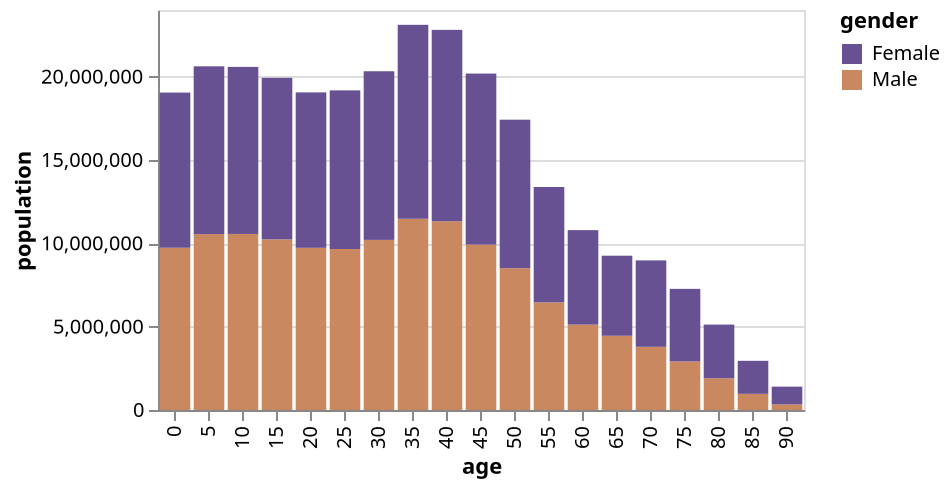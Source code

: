 {"$schema": "https://vega.github.io/schema/vega-lite/v4.json", "description": "A bar chart showing the US population distribution of age groups and gender in 2000.", "data": {"values": [{"year": 1850, "age": 0, "sex": 1, "people": 1483789}, {"year": 1850, "age": 0, "sex": 2, "people": 1450376}, {"year": 1850, "age": 5, "sex": 1, "people": 1411067}, {"year": 1850, "age": 5, "sex": 2, "people": 1359668}, {"year": 1850, "age": 10, "sex": 1, "people": 1260099}, {"year": 1850, "age": 10, "sex": 2, "people": 1216114}, {"year": 1850, "age": 15, "sex": 1, "people": 1077133}, {"year": 1850, "age": 15, "sex": 2, "people": 1110619}, {"year": 1850, "age": 20, "sex": 1, "people": 1017281}, {"year": 1850, "age": 20, "sex": 2, "people": 1003841}, {"year": 1850, "age": 25, "sex": 1, "people": 862547}, {"year": 1850, "age": 25, "sex": 2, "people": 799482}, {"year": 1850, "age": 30, "sex": 1, "people": 730638}, {"year": 1850, "age": 30, "sex": 2, "people": 639636}, {"year": 1850, "age": 35, "sex": 1, "people": 588487}, {"year": 1850, "age": 35, "sex": 2, "people": 505012}, {"year": 1850, "age": 40, "sex": 1, "people": 475911}, {"year": 1850, "age": 40, "sex": 2, "people": 428185}, {"year": 1850, "age": 45, "sex": 1, "people": 384211}, {"year": 1850, "age": 45, "sex": 2, "people": 341254}, {"year": 1850, "age": 50, "sex": 1, "people": 321343}, {"year": 1850, "age": 50, "sex": 2, "people": 286580}, {"year": 1850, "age": 55, "sex": 1, "people": 194080}, {"year": 1850, "age": 55, "sex": 2, "people": 187208}, {"year": 1850, "age": 60, "sex": 1, "people": 174976}, {"year": 1850, "age": 60, "sex": 2, "people": 162236}, {"year": 1850, "age": 65, "sex": 1, "people": 106827}, {"year": 1850, "age": 65, "sex": 2, "people": 105534}, {"year": 1850, "age": 70, "sex": 1, "people": 73677}, {"year": 1850, "age": 70, "sex": 2, "people": 71762}, {"year": 1850, "age": 75, "sex": 1, "people": 40834}, {"year": 1850, "age": 75, "sex": 2, "people": 40229}, {"year": 1850, "age": 80, "sex": 1, "people": 23449}, {"year": 1850, "age": 80, "sex": 2, "people": 22949}, {"year": 1850, "age": 85, "sex": 1, "people": 8186}, {"year": 1850, "age": 85, "sex": 2, "people": 10511}, {"year": 1850, "age": 90, "sex": 1, "people": 5259}, {"year": 1850, "age": 90, "sex": 2, "people": 6569}, {"year": 1860, "age": 0, "sex": 1, "people": 2120846}, {"year": 1860, "age": 0, "sex": 2, "people": 2092162}, {"year": 1860, "age": 5, "sex": 1, "people": 1804467}, {"year": 1860, "age": 5, "sex": 2, "people": 1778772}, {"year": 1860, "age": 10, "sex": 1, "people": 1612640}, {"year": 1860, "age": 10, "sex": 2, "people": 1540350}, {"year": 1860, "age": 15, "sex": 1, "people": 1438094}, {"year": 1860, "age": 15, "sex": 2, "people": 1495999}, {"year": 1860, "age": 20, "sex": 1, "people": 1351121}, {"year": 1860, "age": 20, "sex": 2, "people": 1370462}, {"year": 1860, "age": 25, "sex": 1, "people": 1217615}, {"year": 1860, "age": 25, "sex": 2, "people": 1116373}, {"year": 1860, "age": 30, "sex": 1, "people": 1043174}, {"year": 1860, "age": 30, "sex": 2, "people": 936055}, {"year": 1860, "age": 35, "sex": 1, "people": 866910}, {"year": 1860, "age": 35, "sex": 2, "people": 737136}, {"year": 1860, "age": 40, "sex": 1, "people": 699434}, {"year": 1860, "age": 40, "sex": 2, "people": 616826}, {"year": 1860, "age": 45, "sex": 1, "people": 552404}, {"year": 1860, "age": 45, "sex": 2, "people": 461739}, {"year": 1860, "age": 50, "sex": 1, "people": 456176}, {"year": 1860, "age": 50, "sex": 2, "people": 407305}, {"year": 1860, "age": 55, "sex": 1, "people": 292417}, {"year": 1860, "age": 55, "sex": 2, "people": 267224}, {"year": 1860, "age": 60, "sex": 1, "people": 260887}, {"year": 1860, "age": 60, "sex": 2, "people": 249735}, {"year": 1860, "age": 65, "sex": 1, "people": 149331}, {"year": 1860, "age": 65, "sex": 2, "people": 141405}, {"year": 1860, "age": 70, "sex": 1, "people": 98465}, {"year": 1860, "age": 70, "sex": 2, "people": 101778}, {"year": 1860, "age": 75, "sex": 1, "people": 56699}, {"year": 1860, "age": 75, "sex": 2, "people": 57597}, {"year": 1860, "age": 80, "sex": 1, "people": 29007}, {"year": 1860, "age": 80, "sex": 2, "people": 29506}, {"year": 1860, "age": 85, "sex": 1, "people": 10434}, {"year": 1860, "age": 85, "sex": 2, "people": 14053}, {"year": 1860, "age": 90, "sex": 1, "people": 7232}, {"year": 1860, "age": 90, "sex": 2, "people": 6622}, {"year": 1870, "age": 0, "sex": 1, "people": 2800083}, {"year": 1870, "age": 0, "sex": 2, "people": 2717102}, {"year": 1870, "age": 5, "sex": 1, "people": 2428469}, {"year": 1870, "age": 5, "sex": 2, "people": 2393680}, {"year": 1870, "age": 10, "sex": 1, "people": 2427341}, {"year": 1870, "age": 10, "sex": 2, "people": 2342670}, {"year": 1870, "age": 15, "sex": 1, "people": 1958390}, {"year": 1870, "age": 15, "sex": 2, "people": 2077248}, {"year": 1870, "age": 20, "sex": 1, "people": 1805303}, {"year": 1870, "age": 20, "sex": 2, "people": 1909382}, {"year": 1870, "age": 25, "sex": 1, "people": 1509059}, {"year": 1870, "age": 25, "sex": 2, "people": 1574285}, {"year": 1870, "age": 30, "sex": 1, "people": 1251534}, {"year": 1870, "age": 30, "sex": 2, "people": 1275629}, {"year": 1870, "age": 35, "sex": 1, "people": 1185336}, {"year": 1870, "age": 35, "sex": 2, "people": 1137490}, {"year": 1870, "age": 40, "sex": 1, "people": 968861}, {"year": 1870, "age": 40, "sex": 2, "people": 944401}, {"year": 1870, "age": 45, "sex": 1, "people": 852672}, {"year": 1870, "age": 45, "sex": 2, "people": 747916}, {"year": 1870, "age": 50, "sex": 1, "people": 736387}, {"year": 1870, "age": 50, "sex": 2, "people": 637801}, {"year": 1870, "age": 55, "sex": 1, "people": 486036}, {"year": 1870, "age": 55, "sex": 2, "people": 407819}, {"year": 1870, "age": 60, "sex": 1, "people": 399264}, {"year": 1870, "age": 60, "sex": 2, "people": 374801}, {"year": 1870, "age": 65, "sex": 1, "people": 260829}, {"year": 1870, "age": 65, "sex": 2, "people": 239080}, {"year": 1870, "age": 70, "sex": 1, "people": 173364}, {"year": 1870, "age": 70, "sex": 2, "people": 165501}, {"year": 1870, "age": 75, "sex": 1, "people": 86929}, {"year": 1870, "age": 75, "sex": 2, "people": 89540}, {"year": 1870, "age": 80, "sex": 1, "people": 47427}, {"year": 1870, "age": 80, "sex": 2, "people": 54190}, {"year": 1870, "age": 85, "sex": 1, "people": 15891}, {"year": 1870, "age": 85, "sex": 2, "people": 19302}, {"year": 1870, "age": 90, "sex": 1, "people": 8649}, {"year": 1870, "age": 90, "sex": 2, "people": 13068}, {"year": 1880, "age": 0, "sex": 1, "people": 3533662}, {"year": 1880, "age": 0, "sex": 2, "people": 3421597}, {"year": 1880, "age": 5, "sex": 1, "people": 3297503}, {"year": 1880, "age": 5, "sex": 2, "people": 3179142}, {"year": 1880, "age": 10, "sex": 1, "people": 2911924}, {"year": 1880, "age": 10, "sex": 2, "people": 2813550}, {"year": 1880, "age": 15, "sex": 1, "people": 2457734}, {"year": 1880, "age": 15, "sex": 2, "people": 2527818}, {"year": 1880, "age": 20, "sex": 1, "people": 2547780}, {"year": 1880, "age": 20, "sex": 2, "people": 2512803}, {"year": 1880, "age": 25, "sex": 1, "people": 2119393}, {"year": 1880, "age": 25, "sex": 2, "people": 1974241}, {"year": 1880, "age": 30, "sex": 1, "people": 1749107}, {"year": 1880, "age": 30, "sex": 2, "people": 1596772}, {"year": 1880, "age": 35, "sex": 1, "people": 1540772}, {"year": 1880, "age": 35, "sex": 2, "people": 1483717}, {"year": 1880, "age": 40, "sex": 1, "people": 1237347}, {"year": 1880, "age": 40, "sex": 2, "people": 1239435}, {"year": 1880, "age": 45, "sex": 1, "people": 1065973}, {"year": 1880, "age": 45, "sex": 2, "people": 1003711}, {"year": 1880, "age": 50, "sex": 1, "people": 964484}, {"year": 1880, "age": 50, "sex": 2, "people": 863012}, {"year": 1880, "age": 55, "sex": 1, "people": 679147}, {"year": 1880, "age": 55, "sex": 2, "people": 594843}, {"year": 1880, "age": 60, "sex": 1, "people": 580298}, {"year": 1880, "age": 60, "sex": 2, "people": 526956}, {"year": 1880, "age": 65, "sex": 1, "people": 369398}, {"year": 1880, "age": 65, "sex": 2, "people": 346303}, {"year": 1880, "age": 70, "sex": 1, "people": 255422}, {"year": 1880, "age": 70, "sex": 2, "people": 251860}, {"year": 1880, "age": 75, "sex": 1, "people": 141628}, {"year": 1880, "age": 75, "sex": 2, "people": 143513}, {"year": 1880, "age": 80, "sex": 1, "people": 67526}, {"year": 1880, "age": 80, "sex": 2, "people": 77290}, {"year": 1880, "age": 85, "sex": 1, "people": 22437}, {"year": 1880, "age": 85, "sex": 2, "people": 31227}, {"year": 1880, "age": 90, "sex": 1, "people": 10272}, {"year": 1880, "age": 90, "sex": 2, "people": 15451}, {"year": 1900, "age": 0, "sex": 1, "people": 4619544}, {"year": 1900, "age": 0, "sex": 2, "people": 4589196}, {"year": 1900, "age": 5, "sex": 1, "people": 4465783}, {"year": 1900, "age": 5, "sex": 2, "people": 4390483}, {"year": 1900, "age": 10, "sex": 1, "people": 4057669}, {"year": 1900, "age": 10, "sex": 2, "people": 4001749}, {"year": 1900, "age": 15, "sex": 1, "people": 3774846}, {"year": 1900, "age": 15, "sex": 2, "people": 3801743}, {"year": 1900, "age": 20, "sex": 1, "people": 3694038}, {"year": 1900, "age": 20, "sex": 2, "people": 3751061}, {"year": 1900, "age": 25, "sex": 1, "people": 3389280}, {"year": 1900, "age": 25, "sex": 2, "people": 3236056}, {"year": 1900, "age": 30, "sex": 1, "people": 2918964}, {"year": 1900, "age": 30, "sex": 2, "people": 2665174}, {"year": 1900, "age": 35, "sex": 1, "people": 2633883}, {"year": 1900, "age": 35, "sex": 2, "people": 2347737}, {"year": 1900, "age": 40, "sex": 1, "people": 2261070}, {"year": 1900, "age": 40, "sex": 2, "people": 2004987}, {"year": 1900, "age": 45, "sex": 1, "people": 1868413}, {"year": 1900, "age": 45, "sex": 2, "people": 1648025}, {"year": 1900, "age": 50, "sex": 1, "people": 1571038}, {"year": 1900, "age": 50, "sex": 2, "people": 1411981}, {"year": 1900, "age": 55, "sex": 1, "people": 1161908}, {"year": 1900, "age": 55, "sex": 2, "people": 1064632}, {"year": 1900, "age": 60, "sex": 1, "people": 916571}, {"year": 1900, "age": 60, "sex": 2, "people": 887508}, {"year": 1900, "age": 65, "sex": 1, "people": 672663}, {"year": 1900, "age": 65, "sex": 2, "people": 640212}, {"year": 1900, "age": 70, "sex": 1, "people": 454747}, {"year": 1900, "age": 70, "sex": 2, "people": 440007}, {"year": 1900, "age": 75, "sex": 1, "people": 268211}, {"year": 1900, "age": 75, "sex": 2, "people": 265879}, {"year": 1900, "age": 80, "sex": 1, "people": 127435}, {"year": 1900, "age": 80, "sex": 2, "people": 132449}, {"year": 1900, "age": 85, "sex": 1, "people": 44008}, {"year": 1900, "age": 85, "sex": 2, "people": 48614}, {"year": 1900, "age": 90, "sex": 1, "people": 15164}, {"year": 1900, "age": 90, "sex": 2, "people": 20093}, {"year": 1910, "age": 0, "sex": 1, "people": 5296823}, {"year": 1910, "age": 0, "sex": 2, "people": 5287477}, {"year": 1910, "age": 5, "sex": 1, "people": 4991803}, {"year": 1910, "age": 5, "sex": 2, "people": 4866139}, {"year": 1910, "age": 10, "sex": 1, "people": 4650747}, {"year": 1910, "age": 10, "sex": 2, "people": 4471887}, {"year": 1910, "age": 15, "sex": 1, "people": 4566154}, {"year": 1910, "age": 15, "sex": 2, "people": 4592269}, {"year": 1910, "age": 20, "sex": 1, "people": 4637632}, {"year": 1910, "age": 20, "sex": 2, "people": 4447683}, {"year": 1910, "age": 25, "sex": 1, "people": 4257755}, {"year": 1910, "age": 25, "sex": 2, "people": 3946153}, {"year": 1910, "age": 30, "sex": 1, "people": 3658125}, {"year": 1910, "age": 30, "sex": 2, "people": 3295220}, {"year": 1910, "age": 35, "sex": 1, "people": 3427518}, {"year": 1910, "age": 35, "sex": 2, "people": 3088990}, {"year": 1910, "age": 40, "sex": 1, "people": 2860229}, {"year": 1910, "age": 40, "sex": 2, "people": 2471267}, {"year": 1910, "age": 45, "sex": 1, "people": 2363801}, {"year": 1910, "age": 45, "sex": 2, "people": 2114930}, {"year": 1910, "age": 50, "sex": 1, "people": 2126516}, {"year": 1910, "age": 50, "sex": 2, "people": 1773592}, {"year": 1910, "age": 55, "sex": 1, "people": 1508358}, {"year": 1910, "age": 55, "sex": 2, "people": 1317651}, {"year": 1910, "age": 60, "sex": 1, "people": 1189421}, {"year": 1910, "age": 60, "sex": 2, "people": 1090697}, {"year": 1910, "age": 65, "sex": 1, "people": 850159}, {"year": 1910, "age": 65, "sex": 2, "people": 813868}, {"year": 1910, "age": 70, "sex": 1, "people": 557936}, {"year": 1910, "age": 70, "sex": 2, "people": 547623}, {"year": 1910, "age": 75, "sex": 1, "people": 322679}, {"year": 1910, "age": 75, "sex": 2, "people": 350900}, {"year": 1910, "age": 80, "sex": 1, "people": 161715}, {"year": 1910, "age": 80, "sex": 2, "people": 174315}, {"year": 1910, "age": 85, "sex": 1, "people": 59699}, {"year": 1910, "age": 85, "sex": 2, "people": 62725}, {"year": 1910, "age": 90, "sex": 1, "people": 23929}, {"year": 1910, "age": 90, "sex": 2, "people": 28965}, {"year": 1920, "age": 0, "sex": 1, "people": 5934792}, {"year": 1920, "age": 0, "sex": 2, "people": 5694244}, {"year": 1920, "age": 5, "sex": 1, "people": 5789008}, {"year": 1920, "age": 5, "sex": 2, "people": 5693960}, {"year": 1920, "age": 10, "sex": 1, "people": 5401156}, {"year": 1920, "age": 10, "sex": 2, "people": 5293057}, {"year": 1920, "age": 15, "sex": 1, "people": 4724365}, {"year": 1920, "age": 15, "sex": 2, "people": 4779936}, {"year": 1920, "age": 20, "sex": 1, "people": 4549411}, {"year": 1920, "age": 20, "sex": 2, "people": 4742632}, {"year": 1920, "age": 25, "sex": 1, "people": 4565066}, {"year": 1920, "age": 25, "sex": 2, "people": 4529382}, {"year": 1920, "age": 30, "sex": 1, "people": 4110771}, {"year": 1920, "age": 30, "sex": 2, "people": 3982426}, {"year": 1920, "age": 35, "sex": 1, "people": 4081543}, {"year": 1920, "age": 35, "sex": 2, "people": 3713810}, {"year": 1920, "age": 40, "sex": 1, "people": 3321923}, {"year": 1920, "age": 40, "sex": 2, "people": 3059757}, {"year": 1920, "age": 45, "sex": 1, "people": 3143891}, {"year": 1920, "age": 45, "sex": 2, "people": 2669089}, {"year": 1920, "age": 50, "sex": 1, "people": 2546035}, {"year": 1920, "age": 50, "sex": 2, "people": 2200491}, {"year": 1920, "age": 55, "sex": 1, "people": 1880975}, {"year": 1920, "age": 55, "sex": 2, "people": 1674672}, {"year": 1920, "age": 60, "sex": 1, "people": 1587549}, {"year": 1920, "age": 60, "sex": 2, "people": 1382877}, {"year": 1920, "age": 65, "sex": 1, "people": 1095956}, {"year": 1920, "age": 65, "sex": 2, "people": 989901}, {"year": 1920, "age": 70, "sex": 1, "people": 714618}, {"year": 1920, "age": 70, "sex": 2, "people": 690097}, {"year": 1920, "age": 75, "sex": 1, "people": 417292}, {"year": 1920, "age": 75, "sex": 2, "people": 439465}, {"year": 1920, "age": 80, "sex": 1, "people": 187000}, {"year": 1920, "age": 80, "sex": 2, "people": 211110}, {"year": 1920, "age": 85, "sex": 1, "people": 75991}, {"year": 1920, "age": 85, "sex": 2, "people": 92829}, {"year": 1920, "age": 90, "sex": 1, "people": 22398}, {"year": 1920, "age": 90, "sex": 2, "people": 32085}, {"year": 1930, "age": 0, "sex": 1, "people": 5875250}, {"year": 1930, "age": 0, "sex": 2, "people": 5662530}, {"year": 1930, "age": 5, "sex": 1, "people": 6542592}, {"year": 1930, "age": 5, "sex": 2, "people": 6129561}, {"year": 1930, "age": 10, "sex": 1, "people": 6064820}, {"year": 1930, "age": 10, "sex": 2, "people": 5986529}, {"year": 1930, "age": 15, "sex": 1, "people": 5709452}, {"year": 1930, "age": 15, "sex": 2, "people": 5769587}, {"year": 1930, "age": 20, "sex": 1, "people": 5305992}, {"year": 1930, "age": 20, "sex": 2, "people": 5565382}, {"year": 1930, "age": 25, "sex": 1, "people": 4929853}, {"year": 1930, "age": 25, "sex": 2, "people": 5050229}, {"year": 1930, "age": 30, "sex": 1, "people": 4424408}, {"year": 1930, "age": 30, "sex": 2, "people": 4455213}, {"year": 1930, "age": 35, "sex": 1, "people": 4576531}, {"year": 1930, "age": 35, "sex": 2, "people": 4593776}, {"year": 1930, "age": 40, "sex": 1, "people": 4075139}, {"year": 1930, "age": 40, "sex": 2, "people": 3754022}, {"year": 1930, "age": 45, "sex": 1, "people": 3633152}, {"year": 1930, "age": 45, "sex": 2, "people": 3396558}, {"year": 1930, "age": 50, "sex": 1, "people": 3128108}, {"year": 1930, "age": 50, "sex": 2, "people": 2809191}, {"year": 1930, "age": 55, "sex": 1, "people": 2434077}, {"year": 1930, "age": 55, "sex": 2, "people": 2298614}, {"year": 1930, "age": 60, "sex": 1, "people": 1927564}, {"year": 1930, "age": 60, "sex": 2, "people": 1783515}, {"year": 1930, "age": 65, "sex": 1, "people": 1397275}, {"year": 1930, "age": 65, "sex": 2, "people": 1307312}, {"year": 1930, "age": 70, "sex": 1, "people": 919045}, {"year": 1930, "age": 70, "sex": 2, "people": 918509}, {"year": 1930, "age": 75, "sex": 1, "people": 536375}, {"year": 1930, "age": 75, "sex": 2, "people": 522716}, {"year": 1930, "age": 80, "sex": 1, "people": 246708}, {"year": 1930, "age": 80, "sex": 2, "people": 283579}, {"year": 1930, "age": 85, "sex": 1, "people": 88978}, {"year": 1930, "age": 85, "sex": 2, "people": 109210}, {"year": 1930, "age": 90, "sex": 1, "people": 30338}, {"year": 1930, "age": 90, "sex": 2, "people": 43483}, {"year": 1940, "age": 0, "sex": 1, "people": 5294628}, {"year": 1940, "age": 0, "sex": 2, "people": 5124653}, {"year": 1940, "age": 5, "sex": 1, "people": 5468378}, {"year": 1940, "age": 5, "sex": 2, "people": 5359099}, {"year": 1940, "age": 10, "sex": 1, "people": 5960416}, {"year": 1940, "age": 10, "sex": 2, "people": 5868532}, {"year": 1940, "age": 15, "sex": 1, "people": 6165109}, {"year": 1940, "age": 15, "sex": 2, "people": 6193701}, {"year": 1940, "age": 20, "sex": 1, "people": 5682414}, {"year": 1940, "age": 20, "sex": 2, "people": 5896002}, {"year": 1940, "age": 25, "sex": 1, "people": 5438166}, {"year": 1940, "age": 25, "sex": 2, "people": 5664244}, {"year": 1940, "age": 30, "sex": 1, "people": 5040048}, {"year": 1940, "age": 30, "sex": 2, "people": 5171522}, {"year": 1940, "age": 35, "sex": 1, "people": 4724804}, {"year": 1940, "age": 35, "sex": 2, "people": 4791809}, {"year": 1940, "age": 40, "sex": 1, "people": 4437392}, {"year": 1940, "age": 40, "sex": 2, "people": 4394061}, {"year": 1940, "age": 45, "sex": 1, "people": 4190187}, {"year": 1940, "age": 45, "sex": 2, "people": 4050290}, {"year": 1940, "age": 50, "sex": 1, "people": 3785735}, {"year": 1940, "age": 50, "sex": 2, "people": 3488396}, {"year": 1940, "age": 55, "sex": 1, "people": 2972069}, {"year": 1940, "age": 55, "sex": 2, "people": 2810000}, {"year": 1940, "age": 60, "sex": 1, "people": 2370232}, {"year": 1940, "age": 60, "sex": 2, "people": 2317790}, {"year": 1940, "age": 65, "sex": 1, "people": 1897678}, {"year": 1940, "age": 65, "sex": 2, "people": 1911117}, {"year": 1940, "age": 70, "sex": 1, "people": 1280023}, {"year": 1940, "age": 70, "sex": 2, "people": 1287711}, {"year": 1940, "age": 75, "sex": 1, "people": 713875}, {"year": 1940, "age": 75, "sex": 2, "people": 764915}, {"year": 1940, "age": 80, "sex": 1, "people": 359418}, {"year": 1940, "age": 80, "sex": 2, "people": 414761}, {"year": 1940, "age": 85, "sex": 1, "people": 127303}, {"year": 1940, "age": 85, "sex": 2, "people": 152131}, {"year": 1940, "age": 90, "sex": 1, "people": 42263}, {"year": 1940, "age": 90, "sex": 2, "people": 58119}, {"year": 1950, "age": 0, "sex": 1, "people": 8211806}, {"year": 1950, "age": 0, "sex": 2, "people": 7862267}, {"year": 1950, "age": 5, "sex": 1, "people": 6706601}, {"year": 1950, "age": 5, "sex": 2, "people": 6450863}, {"year": 1950, "age": 10, "sex": 1, "people": 5629744}, {"year": 1950, "age": 10, "sex": 2, "people": 5430835}, {"year": 1950, "age": 15, "sex": 1, "people": 5264129}, {"year": 1950, "age": 15, "sex": 2, "people": 5288742}, {"year": 1950, "age": 20, "sex": 1, "people": 5573308}, {"year": 1950, "age": 20, "sex": 2, "people": 5854227}, {"year": 1950, "age": 25, "sex": 1, "people": 6007254}, {"year": 1950, "age": 25, "sex": 2, "people": 6317332}, {"year": 1950, "age": 30, "sex": 1, "people": 5676022}, {"year": 1950, "age": 30, "sex": 2, "people": 5895178}, {"year": 1950, "age": 35, "sex": 1, "people": 5511364}, {"year": 1950, "age": 35, "sex": 2, "people": 5696261}, {"year": 1950, "age": 40, "sex": 1, "people": 5076985}, {"year": 1950, "age": 40, "sex": 2, "people": 5199224}, {"year": 1950, "age": 45, "sex": 1, "people": 4533177}, {"year": 1950, "age": 45, "sex": 2, "people": 4595842}, {"year": 1950, "age": 50, "sex": 1, "people": 4199164}, {"year": 1950, "age": 50, "sex": 2, "people": 4147295}, {"year": 1950, "age": 55, "sex": 1, "people": 3667351}, {"year": 1950, "age": 55, "sex": 2, "people": 3595158}, {"year": 1950, "age": 60, "sex": 1, "people": 3035038}, {"year": 1950, "age": 60, "sex": 2, "people": 3009768}, {"year": 1950, "age": 65, "sex": 1, "people": 2421234}, {"year": 1950, "age": 65, "sex": 2, "people": 2548250}, {"year": 1950, "age": 70, "sex": 1, "people": 1627920}, {"year": 1950, "age": 70, "sex": 2, "people": 1786831}, {"year": 1950, "age": 75, "sex": 1, "people": 1006530}, {"year": 1950, "age": 75, "sex": 2, "people": 1148469}, {"year": 1950, "age": 80, "sex": 1, "people": 511727}, {"year": 1950, "age": 80, "sex": 2, "people": 637717}, {"year": 1950, "age": 85, "sex": 1, "people": 182821}, {"year": 1950, "age": 85, "sex": 2, "people": 242798}, {"year": 1950, "age": 90, "sex": 1, "people": 54836}, {"year": 1950, "age": 90, "sex": 2, "people": 90766}, {"year": 1960, "age": 0, "sex": 1, "people": 10374975}, {"year": 1960, "age": 0, "sex": 2, "people": 10146999}, {"year": 1960, "age": 5, "sex": 1, "people": 9495503}, {"year": 1960, "age": 5, "sex": 2, "people": 9250741}, {"year": 1960, "age": 10, "sex": 1, "people": 8563700}, {"year": 1960, "age": 10, "sex": 2, "people": 8310764}, {"year": 1960, "age": 15, "sex": 1, "people": 6620902}, {"year": 1960, "age": 15, "sex": 2, "people": 6617493}, {"year": 1960, "age": 20, "sex": 1, "people": 5268384}, {"year": 1960, "age": 20, "sex": 2, "people": 5513495}, {"year": 1960, "age": 25, "sex": 1, "people": 5311805}, {"year": 1960, "age": 25, "sex": 2, "people": 5548259}, {"year": 1960, "age": 30, "sex": 1, "people": 5801342}, {"year": 1960, "age": 30, "sex": 2, "people": 6090862}, {"year": 1960, "age": 35, "sex": 1, "people": 6063063}, {"year": 1960, "age": 35, "sex": 2, "people": 6431337}, {"year": 1960, "age": 40, "sex": 1, "people": 5657943}, {"year": 1960, "age": 40, "sex": 2, "people": 5940520}, {"year": 1960, "age": 45, "sex": 1, "people": 5345658}, {"year": 1960, "age": 45, "sex": 2, "people": 5516028}, {"year": 1960, "age": 50, "sex": 1, "people": 4763364}, {"year": 1960, "age": 50, "sex": 2, "people": 4928844}, {"year": 1960, "age": 55, "sex": 1, "people": 4170581}, {"year": 1960, "age": 55, "sex": 2, "people": 4402878}, {"year": 1960, "age": 60, "sex": 1, "people": 3405293}, {"year": 1960, "age": 60, "sex": 2, "people": 3723839}, {"year": 1960, "age": 65, "sex": 1, "people": 2859371}, {"year": 1960, "age": 65, "sex": 2, "people": 3268699}, {"year": 1960, "age": 70, "sex": 1, "people": 2115763}, {"year": 1960, "age": 70, "sex": 2, "people": 2516479}, {"year": 1960, "age": 75, "sex": 1, "people": 1308913}, {"year": 1960, "age": 75, "sex": 2, "people": 1641371}, {"year": 1960, "age": 80, "sex": 1, "people": 619923}, {"year": 1960, "age": 80, "sex": 2, "people": 856952}, {"year": 1960, "age": 85, "sex": 1, "people": 253245}, {"year": 1960, "age": 85, "sex": 2, "people": 384572}, {"year": 1960, "age": 90, "sex": 1, "people": 75908}, {"year": 1960, "age": 90, "sex": 2, "people": 135774}, {"year": 1970, "age": 0, "sex": 1, "people": 8685121}, {"year": 1970, "age": 0, "sex": 2, "people": 8326887}, {"year": 1970, "age": 5, "sex": 1, "people": 10411131}, {"year": 1970, "age": 5, "sex": 2, "people": 10003293}, {"year": 1970, "age": 10, "sex": 1, "people": 10756403}, {"year": 1970, "age": 10, "sex": 2, "people": 10343538}, {"year": 1970, "age": 15, "sex": 1, "people": 9605399}, {"year": 1970, "age": 15, "sex": 2, "people": 9414284}, {"year": 1970, "age": 20, "sex": 1, "people": 7729202}, {"year": 1970, "age": 20, "sex": 2, "people": 8341830}, {"year": 1970, "age": 25, "sex": 1, "people": 6539301}, {"year": 1970, "age": 25, "sex": 2, "people": 6903041}, {"year": 1970, "age": 30, "sex": 1, "people": 5519879}, {"year": 1970, "age": 30, "sex": 2, "people": 5851441}, {"year": 1970, "age": 35, "sex": 1, "people": 5396732}, {"year": 1970, "age": 35, "sex": 2, "people": 5708021}, {"year": 1970, "age": 40, "sex": 1, "people": 5718538}, {"year": 1970, "age": 40, "sex": 2, "people": 6129319}, {"year": 1970, "age": 45, "sex": 1, "people": 5794120}, {"year": 1970, "age": 45, "sex": 2, "people": 6198742}, {"year": 1970, "age": 50, "sex": 1, "people": 5298312}, {"year": 1970, "age": 50, "sex": 2, "people": 5783817}, {"year": 1970, "age": 55, "sex": 1, "people": 4762911}, {"year": 1970, "age": 55, "sex": 2, "people": 5222164}, {"year": 1970, "age": 60, "sex": 1, "people": 4037643}, {"year": 1970, "age": 60, "sex": 2, "people": 4577251}, {"year": 1970, "age": 65, "sex": 1, "people": 3142606}, {"year": 1970, "age": 65, "sex": 2, "people": 3894827}, {"year": 1970, "age": 70, "sex": 1, "people": 2340826}, {"year": 1970, "age": 70, "sex": 2, "people": 3138009}, {"year": 1970, "age": 75, "sex": 1, "people": 1599269}, {"year": 1970, "age": 75, "sex": 2, "people": 2293376}, {"year": 1970, "age": 80, "sex": 1, "people": 886155}, {"year": 1970, "age": 80, "sex": 2, "people": 1417553}, {"year": 1970, "age": 85, "sex": 1, "people": 371123}, {"year": 1970, "age": 85, "sex": 2, "people": 658511}, {"year": 1970, "age": 90, "sex": 1, "people": 186502}, {"year": 1970, "age": 90, "sex": 2, "people": 314929}, {"year": 1980, "age": 0, "sex": 1, "people": 8439366}, {"year": 1980, "age": 0, "sex": 2, "people": 8081854}, {"year": 1980, "age": 5, "sex": 1, "people": 8680730}, {"year": 1980, "age": 5, "sex": 2, "people": 8275881}, {"year": 1980, "age": 10, "sex": 1, "people": 9452338}, {"year": 1980, "age": 10, "sex": 2, "people": 9048483}, {"year": 1980, "age": 15, "sex": 1, "people": 10698856}, {"year": 1980, "age": 15, "sex": 2, "people": 10410271}, {"year": 1980, "age": 20, "sex": 1, "people": 10486776}, {"year": 1980, "age": 20, "sex": 2, "people": 10614947}, {"year": 1980, "age": 25, "sex": 1, "people": 9624053}, {"year": 1980, "age": 25, "sex": 2, "people": 9827903}, {"year": 1980, "age": 30, "sex": 1, "people": 8705835}, {"year": 1980, "age": 30, "sex": 2, "people": 8955225}, {"year": 1980, "age": 35, "sex": 1, "people": 6852069}, {"year": 1980, "age": 35, "sex": 2, "people": 7134239}, {"year": 1980, "age": 40, "sex": 1, "people": 5692148}, {"year": 1980, "age": 40, "sex": 2, "people": 5953910}, {"year": 1980, "age": 45, "sex": 1, "people": 5342469}, {"year": 1980, "age": 45, "sex": 2, "people": 5697543}, {"year": 1980, "age": 50, "sex": 1, "people": 5603709}, {"year": 1980, "age": 50, "sex": 2, "people": 6110117}, {"year": 1980, "age": 55, "sex": 1, "people": 5485098}, {"year": 1980, "age": 55, "sex": 2, "people": 6160229}, {"year": 1980, "age": 60, "sex": 1, "people": 4696140}, {"year": 1980, "age": 60, "sex": 2, "people": 5456885}, {"year": 1980, "age": 65, "sex": 1, "people": 3893510}, {"year": 1980, "age": 65, "sex": 2, "people": 4896947}, {"year": 1980, "age": 70, "sex": 1, "people": 2857774}, {"year": 1980, "age": 70, "sex": 2, "people": 3963441}, {"year": 1980, "age": 75, "sex": 1, "people": 1840438}, {"year": 1980, "age": 75, "sex": 2, "people": 2951759}, {"year": 1980, "age": 80, "sex": 1, "people": 1012886}, {"year": 1980, "age": 80, "sex": 2, "people": 1919292}, {"year": 1980, "age": 85, "sex": 1, "people": 472338}, {"year": 1980, "age": 85, "sex": 2, "people": 1023115}, {"year": 1980, "age": 90, "sex": 1, "people": 204148}, {"year": 1980, "age": 90, "sex": 2, "people": 499046}, {"year": 1990, "age": 0, "sex": 1, "people": 9307465}, {"year": 1990, "age": 0, "sex": 2, "people": 8894007}, {"year": 1990, "age": 5, "sex": 1, "people": 9274732}, {"year": 1990, "age": 5, "sex": 2, "people": 8799955}, {"year": 1990, "age": 10, "sex": 1, "people": 8782542}, {"year": 1990, "age": 10, "sex": 2, "people": 8337284}, {"year": 1990, "age": 15, "sex": 1, "people": 9020572}, {"year": 1990, "age": 15, "sex": 2, "people": 8590991}, {"year": 1990, "age": 20, "sex": 1, "people": 9436188}, {"year": 1990, "age": 20, "sex": 2, "people": 9152644}, {"year": 1990, "age": 25, "sex": 1, "people": 10658027}, {"year": 1990, "age": 25, "sex": 2, "people": 10587292}, {"year": 1990, "age": 30, "sex": 1, "people": 11028712}, {"year": 1990, "age": 30, "sex": 2, "people": 11105750}, {"year": 1990, "age": 35, "sex": 1, "people": 9853933}, {"year": 1990, "age": 35, "sex": 2, "people": 10038644}, {"year": 1990, "age": 40, "sex": 1, "people": 8712632}, {"year": 1990, "age": 40, "sex": 2, "people": 8928252}, {"year": 1990, "age": 45, "sex": 1, "people": 6848082}, {"year": 1990, "age": 45, "sex": 2, "people": 7115129}, {"year": 1990, "age": 50, "sex": 1, "people": 5553992}, {"year": 1990, "age": 50, "sex": 2, "people": 5899925}, {"year": 1990, "age": 55, "sex": 1, "people": 4981670}, {"year": 1990, "age": 55, "sex": 2, "people": 5460506}, {"year": 1990, "age": 60, "sex": 1, "people": 4953822}, {"year": 1990, "age": 60, "sex": 2, "people": 5663205}, {"year": 1990, "age": 65, "sex": 1, "people": 4538398}, {"year": 1990, "age": 65, "sex": 2, "people": 5594108}, {"year": 1990, "age": 70, "sex": 1, "people": 3429420}, {"year": 1990, "age": 70, "sex": 2, "people": 4610222}, {"year": 1990, "age": 75, "sex": 1, "people": 2344932}, {"year": 1990, "age": 75, "sex": 2, "people": 3723980}, {"year": 1990, "age": 80, "sex": 1, "people": 1342996}, {"year": 1990, "age": 80, "sex": 2, "people": 2545730}, {"year": 1990, "age": 85, "sex": 1, "people": 588790}, {"year": 1990, "age": 85, "sex": 2, "people": 1419494}, {"year": 1990, "age": 90, "sex": 1, "people": 238459}, {"year": 1990, "age": 90, "sex": 2, "people": 745146}, {"year": 2000, "age": 0, "sex": 1, "people": 9735380}, {"year": 2000, "age": 0, "sex": 2, "people": 9310714}, {"year": 2000, "age": 5, "sex": 1, "people": 10552146}, {"year": 2000, "age": 5, "sex": 2, "people": 10069564}, {"year": 2000, "age": 10, "sex": 1, "people": 10563233}, {"year": 2000, "age": 10, "sex": 2, "people": 10022524}, {"year": 2000, "age": 15, "sex": 1, "people": 10237419}, {"year": 2000, "age": 15, "sex": 2, "people": 9692669}, {"year": 2000, "age": 20, "sex": 1, "people": 9731315}, {"year": 2000, "age": 20, "sex": 2, "people": 9324244}, {"year": 2000, "age": 25, "sex": 1, "people": 9659493}, {"year": 2000, "age": 25, "sex": 2, "people": 9518507}, {"year": 2000, "age": 30, "sex": 1, "people": 10205879}, {"year": 2000, "age": 30, "sex": 2, "people": 10119296}, {"year": 2000, "age": 35, "sex": 1, "people": 11475182}, {"year": 2000, "age": 35, "sex": 2, "people": 11635647}, {"year": 2000, "age": 40, "sex": 1, "people": 11320252}, {"year": 2000, "age": 40, "sex": 2, "people": 11488578}, {"year": 2000, "age": 45, "sex": 1, "people": 9925006}, {"year": 2000, "age": 45, "sex": 2, "people": 10261253}, {"year": 2000, "age": 50, "sex": 1, "people": 8507934}, {"year": 2000, "age": 50, "sex": 2, "people": 8911133}, {"year": 2000, "age": 55, "sex": 1, "people": 6459082}, {"year": 2000, "age": 55, "sex": 2, "people": 6921268}, {"year": 2000, "age": 60, "sex": 1, "people": 5123399}, {"year": 2000, "age": 60, "sex": 2, "people": 5668961}, {"year": 2000, "age": 65, "sex": 1, "people": 4453623}, {"year": 2000, "age": 65, "sex": 2, "people": 4804784}, {"year": 2000, "age": 70, "sex": 1, "people": 3792145}, {"year": 2000, "age": 70, "sex": 2, "people": 5184855}, {"year": 2000, "age": 75, "sex": 1, "people": 2912655}, {"year": 2000, "age": 75, "sex": 2, "people": 4355644}, {"year": 2000, "age": 80, "sex": 1, "people": 1902638}, {"year": 2000, "age": 80, "sex": 2, "people": 3221898}, {"year": 2000, "age": 85, "sex": 1, "people": 970357}, {"year": 2000, "age": 85, "sex": 2, "people": 1981156}, {"year": 2000, "age": 90, "sex": 1, "people": 336303}, {"year": 2000, "age": 90, "sex": 2, "people": 1064581}]}, "transform": [{"filter": "datum.year == 2000"}, {"calculate": "datum.sex == 2 ? 'Female' : 'Male'", "as": "gender"}], "width": {"step": 17}, "mark": "bar", "encoding": {"y": {"aggregate": "sum", "field": "people", "title": "population"}, "x": {"field": "age"}, "color": {"field": "gender", "scale": {"range": ["#675193", "#ca8861"]}}}}